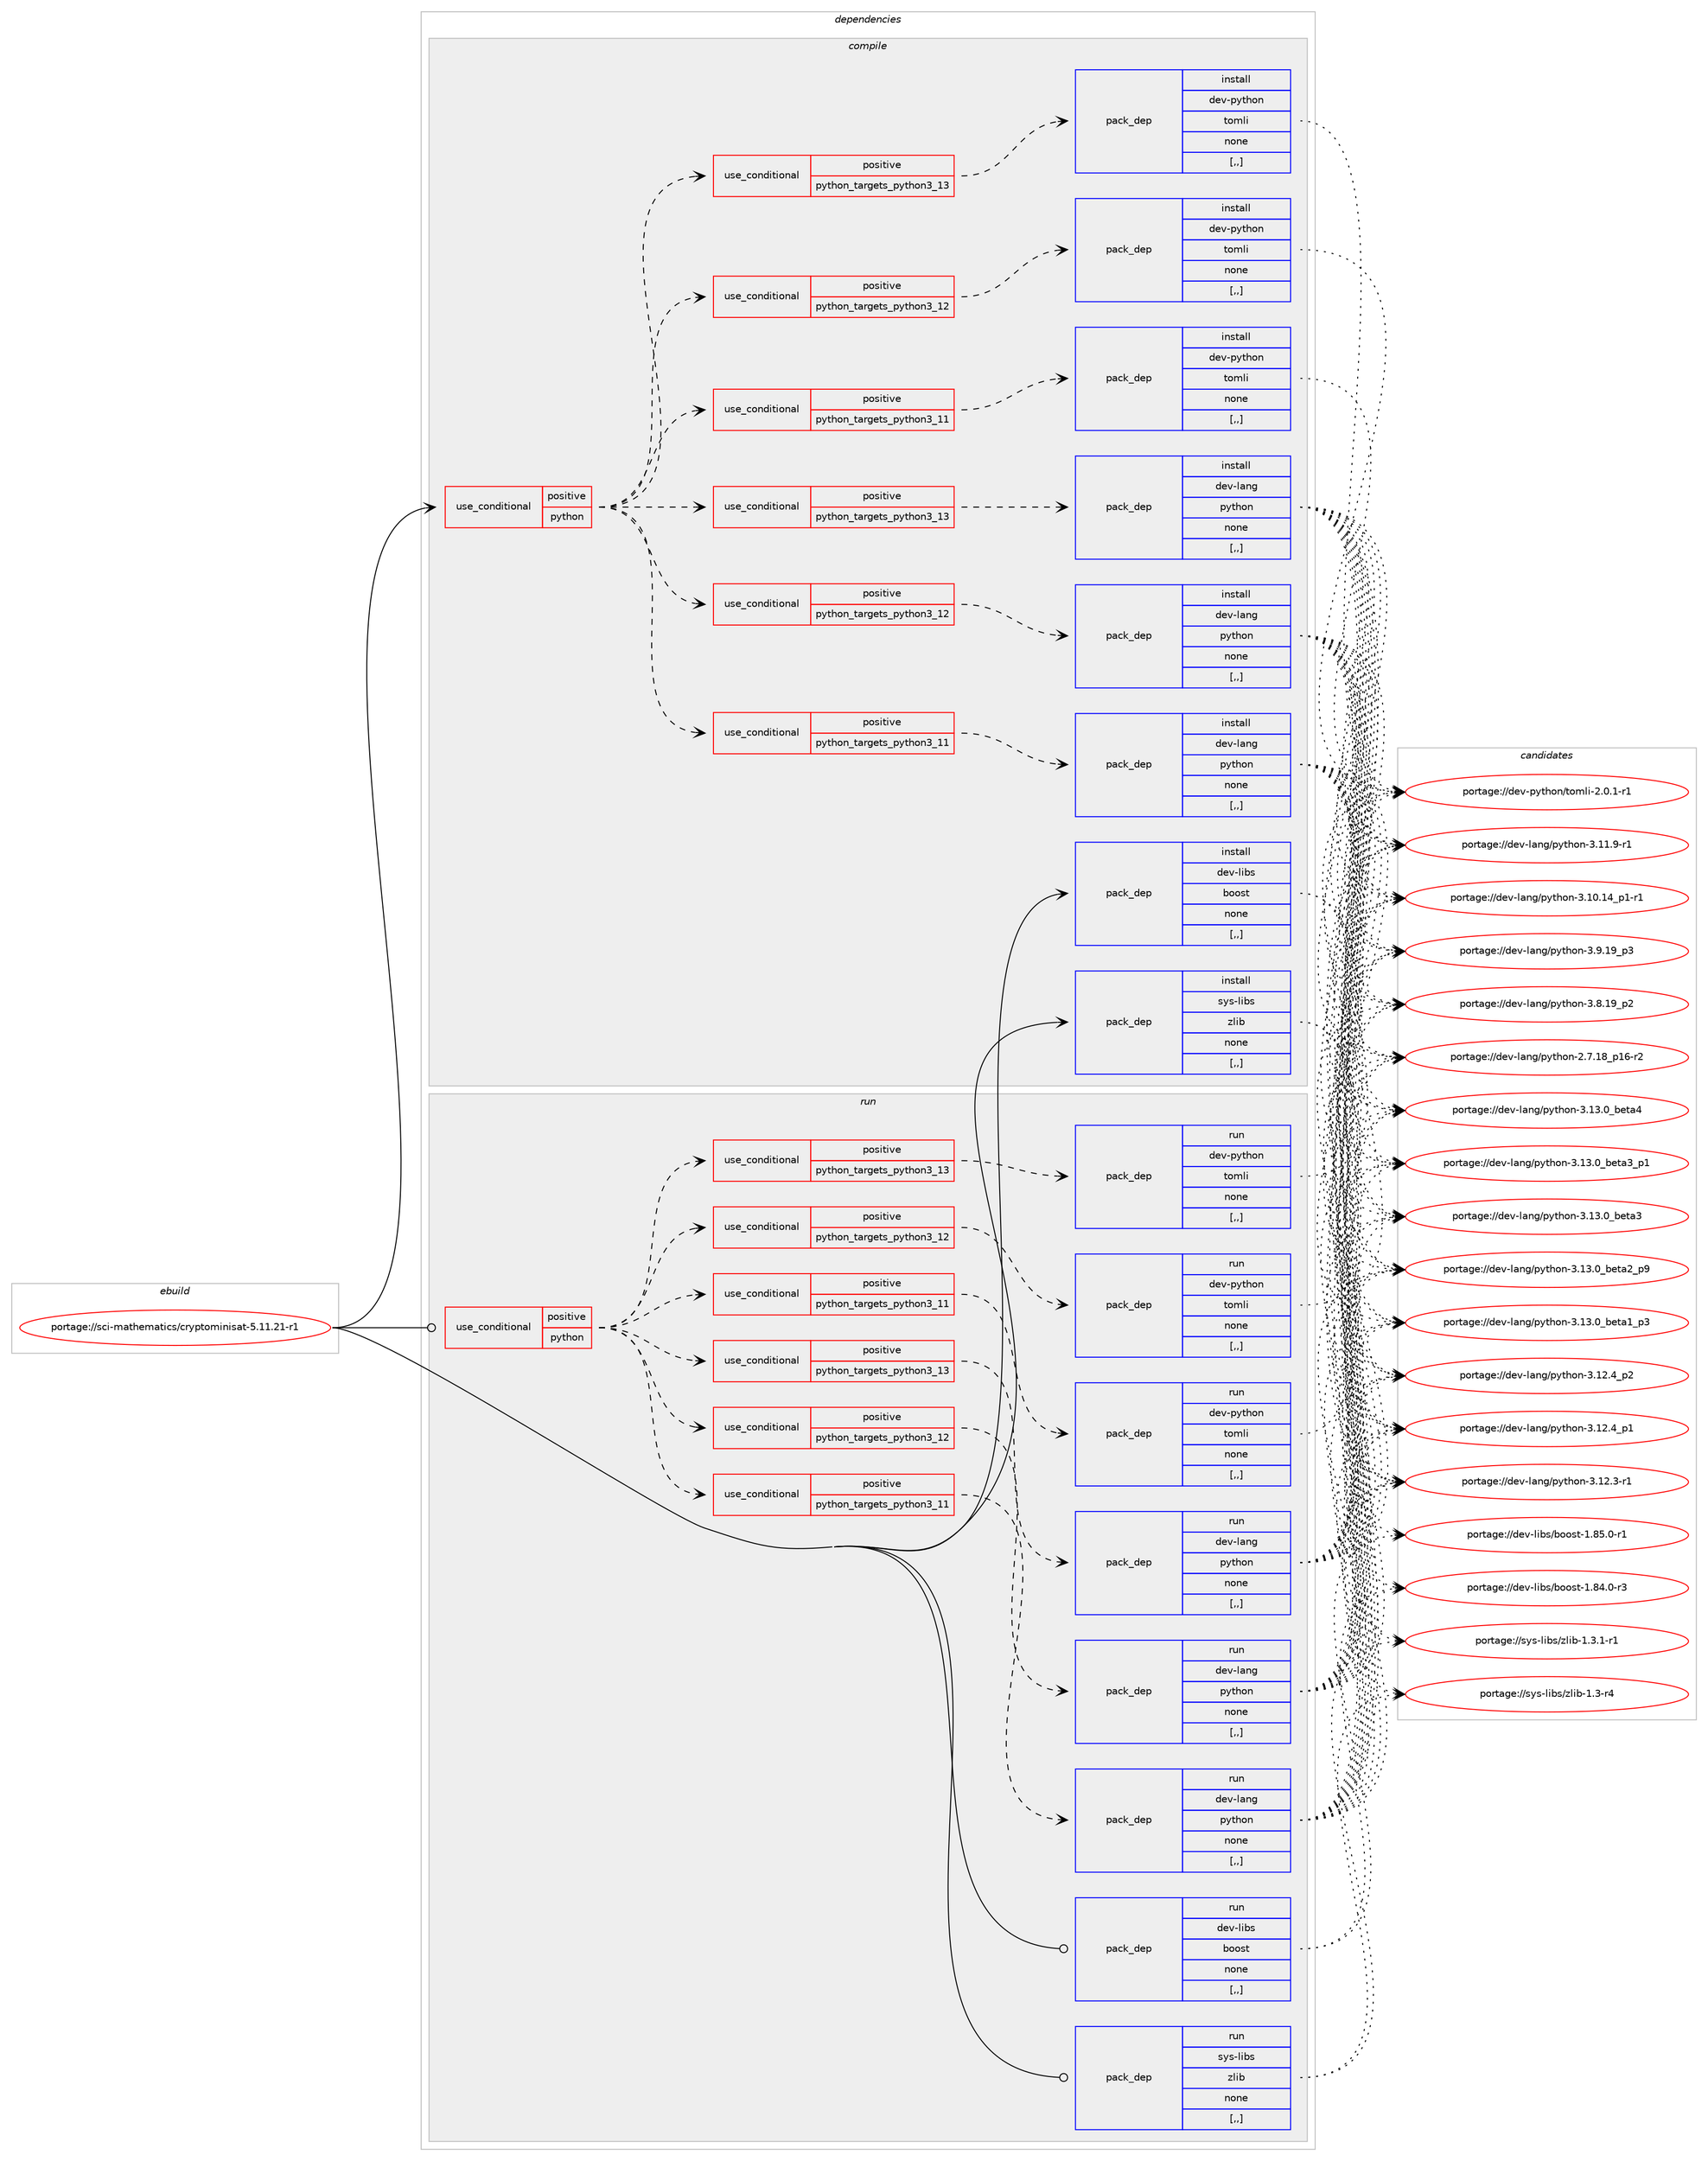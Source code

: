 digraph prolog {

# *************
# Graph options
# *************

newrank=true;
concentrate=true;
compound=true;
graph [rankdir=LR,fontname=Helvetica,fontsize=10,ranksep=1.5];#, ranksep=2.5, nodesep=0.2];
edge  [arrowhead=vee];
node  [fontname=Helvetica,fontsize=10];

# **********
# The ebuild
# **********

subgraph cluster_leftcol {
color=gray;
label=<<i>ebuild</i>>;
id [label="portage://sci-mathematics/cryptominisat-5.11.21-r1", color=red, width=4, href="../sci-mathematics/cryptominisat-5.11.21-r1.svg"];
}

# ****************
# The dependencies
# ****************

subgraph cluster_midcol {
color=gray;
label=<<i>dependencies</i>>;
subgraph cluster_compile {
fillcolor="#eeeeee";
style=filled;
label=<<i>compile</i>>;
subgraph cond108185 {
dependency407958 [label=<<TABLE BORDER="0" CELLBORDER="1" CELLSPACING="0" CELLPADDING="4"><TR><TD ROWSPAN="3" CELLPADDING="10">use_conditional</TD></TR><TR><TD>positive</TD></TR><TR><TD>python</TD></TR></TABLE>>, shape=none, color=red];
subgraph cond108186 {
dependency407959 [label=<<TABLE BORDER="0" CELLBORDER="1" CELLSPACING="0" CELLPADDING="4"><TR><TD ROWSPAN="3" CELLPADDING="10">use_conditional</TD></TR><TR><TD>positive</TD></TR><TR><TD>python_targets_python3_11</TD></TR></TABLE>>, shape=none, color=red];
subgraph pack296900 {
dependency407960 [label=<<TABLE BORDER="0" CELLBORDER="1" CELLSPACING="0" CELLPADDING="4" WIDTH="220"><TR><TD ROWSPAN="6" CELLPADDING="30">pack_dep</TD></TR><TR><TD WIDTH="110">install</TD></TR><TR><TD>dev-lang</TD></TR><TR><TD>python</TD></TR><TR><TD>none</TD></TR><TR><TD>[,,]</TD></TR></TABLE>>, shape=none, color=blue];
}
dependency407959:e -> dependency407960:w [weight=20,style="dashed",arrowhead="vee"];
}
dependency407958:e -> dependency407959:w [weight=20,style="dashed",arrowhead="vee"];
subgraph cond108187 {
dependency407961 [label=<<TABLE BORDER="0" CELLBORDER="1" CELLSPACING="0" CELLPADDING="4"><TR><TD ROWSPAN="3" CELLPADDING="10">use_conditional</TD></TR><TR><TD>positive</TD></TR><TR><TD>python_targets_python3_12</TD></TR></TABLE>>, shape=none, color=red];
subgraph pack296901 {
dependency407962 [label=<<TABLE BORDER="0" CELLBORDER="1" CELLSPACING="0" CELLPADDING="4" WIDTH="220"><TR><TD ROWSPAN="6" CELLPADDING="30">pack_dep</TD></TR><TR><TD WIDTH="110">install</TD></TR><TR><TD>dev-lang</TD></TR><TR><TD>python</TD></TR><TR><TD>none</TD></TR><TR><TD>[,,]</TD></TR></TABLE>>, shape=none, color=blue];
}
dependency407961:e -> dependency407962:w [weight=20,style="dashed",arrowhead="vee"];
}
dependency407958:e -> dependency407961:w [weight=20,style="dashed",arrowhead="vee"];
subgraph cond108188 {
dependency407963 [label=<<TABLE BORDER="0" CELLBORDER="1" CELLSPACING="0" CELLPADDING="4"><TR><TD ROWSPAN="3" CELLPADDING="10">use_conditional</TD></TR><TR><TD>positive</TD></TR><TR><TD>python_targets_python3_13</TD></TR></TABLE>>, shape=none, color=red];
subgraph pack296902 {
dependency407964 [label=<<TABLE BORDER="0" CELLBORDER="1" CELLSPACING="0" CELLPADDING="4" WIDTH="220"><TR><TD ROWSPAN="6" CELLPADDING="30">pack_dep</TD></TR><TR><TD WIDTH="110">install</TD></TR><TR><TD>dev-lang</TD></TR><TR><TD>python</TD></TR><TR><TD>none</TD></TR><TR><TD>[,,]</TD></TR></TABLE>>, shape=none, color=blue];
}
dependency407963:e -> dependency407964:w [weight=20,style="dashed",arrowhead="vee"];
}
dependency407958:e -> dependency407963:w [weight=20,style="dashed",arrowhead="vee"];
subgraph cond108189 {
dependency407965 [label=<<TABLE BORDER="0" CELLBORDER="1" CELLSPACING="0" CELLPADDING="4"><TR><TD ROWSPAN="3" CELLPADDING="10">use_conditional</TD></TR><TR><TD>positive</TD></TR><TR><TD>python_targets_python3_11</TD></TR></TABLE>>, shape=none, color=red];
subgraph pack296903 {
dependency407966 [label=<<TABLE BORDER="0" CELLBORDER="1" CELLSPACING="0" CELLPADDING="4" WIDTH="220"><TR><TD ROWSPAN="6" CELLPADDING="30">pack_dep</TD></TR><TR><TD WIDTH="110">install</TD></TR><TR><TD>dev-python</TD></TR><TR><TD>tomli</TD></TR><TR><TD>none</TD></TR><TR><TD>[,,]</TD></TR></TABLE>>, shape=none, color=blue];
}
dependency407965:e -> dependency407966:w [weight=20,style="dashed",arrowhead="vee"];
}
dependency407958:e -> dependency407965:w [weight=20,style="dashed",arrowhead="vee"];
subgraph cond108190 {
dependency407967 [label=<<TABLE BORDER="0" CELLBORDER="1" CELLSPACING="0" CELLPADDING="4"><TR><TD ROWSPAN="3" CELLPADDING="10">use_conditional</TD></TR><TR><TD>positive</TD></TR><TR><TD>python_targets_python3_12</TD></TR></TABLE>>, shape=none, color=red];
subgraph pack296904 {
dependency407968 [label=<<TABLE BORDER="0" CELLBORDER="1" CELLSPACING="0" CELLPADDING="4" WIDTH="220"><TR><TD ROWSPAN="6" CELLPADDING="30">pack_dep</TD></TR><TR><TD WIDTH="110">install</TD></TR><TR><TD>dev-python</TD></TR><TR><TD>tomli</TD></TR><TR><TD>none</TD></TR><TR><TD>[,,]</TD></TR></TABLE>>, shape=none, color=blue];
}
dependency407967:e -> dependency407968:w [weight=20,style="dashed",arrowhead="vee"];
}
dependency407958:e -> dependency407967:w [weight=20,style="dashed",arrowhead="vee"];
subgraph cond108191 {
dependency407969 [label=<<TABLE BORDER="0" CELLBORDER="1" CELLSPACING="0" CELLPADDING="4"><TR><TD ROWSPAN="3" CELLPADDING="10">use_conditional</TD></TR><TR><TD>positive</TD></TR><TR><TD>python_targets_python3_13</TD></TR></TABLE>>, shape=none, color=red];
subgraph pack296905 {
dependency407970 [label=<<TABLE BORDER="0" CELLBORDER="1" CELLSPACING="0" CELLPADDING="4" WIDTH="220"><TR><TD ROWSPAN="6" CELLPADDING="30">pack_dep</TD></TR><TR><TD WIDTH="110">install</TD></TR><TR><TD>dev-python</TD></TR><TR><TD>tomli</TD></TR><TR><TD>none</TD></TR><TR><TD>[,,]</TD></TR></TABLE>>, shape=none, color=blue];
}
dependency407969:e -> dependency407970:w [weight=20,style="dashed",arrowhead="vee"];
}
dependency407958:e -> dependency407969:w [weight=20,style="dashed",arrowhead="vee"];
}
id:e -> dependency407958:w [weight=20,style="solid",arrowhead="vee"];
subgraph pack296906 {
dependency407971 [label=<<TABLE BORDER="0" CELLBORDER="1" CELLSPACING="0" CELLPADDING="4" WIDTH="220"><TR><TD ROWSPAN="6" CELLPADDING="30">pack_dep</TD></TR><TR><TD WIDTH="110">install</TD></TR><TR><TD>dev-libs</TD></TR><TR><TD>boost</TD></TR><TR><TD>none</TD></TR><TR><TD>[,,]</TD></TR></TABLE>>, shape=none, color=blue];
}
id:e -> dependency407971:w [weight=20,style="solid",arrowhead="vee"];
subgraph pack296907 {
dependency407972 [label=<<TABLE BORDER="0" CELLBORDER="1" CELLSPACING="0" CELLPADDING="4" WIDTH="220"><TR><TD ROWSPAN="6" CELLPADDING="30">pack_dep</TD></TR><TR><TD WIDTH="110">install</TD></TR><TR><TD>sys-libs</TD></TR><TR><TD>zlib</TD></TR><TR><TD>none</TD></TR><TR><TD>[,,]</TD></TR></TABLE>>, shape=none, color=blue];
}
id:e -> dependency407972:w [weight=20,style="solid",arrowhead="vee"];
}
subgraph cluster_compileandrun {
fillcolor="#eeeeee";
style=filled;
label=<<i>compile and run</i>>;
}
subgraph cluster_run {
fillcolor="#eeeeee";
style=filled;
label=<<i>run</i>>;
subgraph cond108192 {
dependency407973 [label=<<TABLE BORDER="0" CELLBORDER="1" CELLSPACING="0" CELLPADDING="4"><TR><TD ROWSPAN="3" CELLPADDING="10">use_conditional</TD></TR><TR><TD>positive</TD></TR><TR><TD>python</TD></TR></TABLE>>, shape=none, color=red];
subgraph cond108193 {
dependency407974 [label=<<TABLE BORDER="0" CELLBORDER="1" CELLSPACING="0" CELLPADDING="4"><TR><TD ROWSPAN="3" CELLPADDING="10">use_conditional</TD></TR><TR><TD>positive</TD></TR><TR><TD>python_targets_python3_11</TD></TR></TABLE>>, shape=none, color=red];
subgraph pack296908 {
dependency407975 [label=<<TABLE BORDER="0" CELLBORDER="1" CELLSPACING="0" CELLPADDING="4" WIDTH="220"><TR><TD ROWSPAN="6" CELLPADDING="30">pack_dep</TD></TR><TR><TD WIDTH="110">run</TD></TR><TR><TD>dev-lang</TD></TR><TR><TD>python</TD></TR><TR><TD>none</TD></TR><TR><TD>[,,]</TD></TR></TABLE>>, shape=none, color=blue];
}
dependency407974:e -> dependency407975:w [weight=20,style="dashed",arrowhead="vee"];
}
dependency407973:e -> dependency407974:w [weight=20,style="dashed",arrowhead="vee"];
subgraph cond108194 {
dependency407976 [label=<<TABLE BORDER="0" CELLBORDER="1" CELLSPACING="0" CELLPADDING="4"><TR><TD ROWSPAN="3" CELLPADDING="10">use_conditional</TD></TR><TR><TD>positive</TD></TR><TR><TD>python_targets_python3_12</TD></TR></TABLE>>, shape=none, color=red];
subgraph pack296909 {
dependency407977 [label=<<TABLE BORDER="0" CELLBORDER="1" CELLSPACING="0" CELLPADDING="4" WIDTH="220"><TR><TD ROWSPAN="6" CELLPADDING="30">pack_dep</TD></TR><TR><TD WIDTH="110">run</TD></TR><TR><TD>dev-lang</TD></TR><TR><TD>python</TD></TR><TR><TD>none</TD></TR><TR><TD>[,,]</TD></TR></TABLE>>, shape=none, color=blue];
}
dependency407976:e -> dependency407977:w [weight=20,style="dashed",arrowhead="vee"];
}
dependency407973:e -> dependency407976:w [weight=20,style="dashed",arrowhead="vee"];
subgraph cond108195 {
dependency407978 [label=<<TABLE BORDER="0" CELLBORDER="1" CELLSPACING="0" CELLPADDING="4"><TR><TD ROWSPAN="3" CELLPADDING="10">use_conditional</TD></TR><TR><TD>positive</TD></TR><TR><TD>python_targets_python3_13</TD></TR></TABLE>>, shape=none, color=red];
subgraph pack296910 {
dependency407979 [label=<<TABLE BORDER="0" CELLBORDER="1" CELLSPACING="0" CELLPADDING="4" WIDTH="220"><TR><TD ROWSPAN="6" CELLPADDING="30">pack_dep</TD></TR><TR><TD WIDTH="110">run</TD></TR><TR><TD>dev-lang</TD></TR><TR><TD>python</TD></TR><TR><TD>none</TD></TR><TR><TD>[,,]</TD></TR></TABLE>>, shape=none, color=blue];
}
dependency407978:e -> dependency407979:w [weight=20,style="dashed",arrowhead="vee"];
}
dependency407973:e -> dependency407978:w [weight=20,style="dashed",arrowhead="vee"];
subgraph cond108196 {
dependency407980 [label=<<TABLE BORDER="0" CELLBORDER="1" CELLSPACING="0" CELLPADDING="4"><TR><TD ROWSPAN="3" CELLPADDING="10">use_conditional</TD></TR><TR><TD>positive</TD></TR><TR><TD>python_targets_python3_11</TD></TR></TABLE>>, shape=none, color=red];
subgraph pack296911 {
dependency407981 [label=<<TABLE BORDER="0" CELLBORDER="1" CELLSPACING="0" CELLPADDING="4" WIDTH="220"><TR><TD ROWSPAN="6" CELLPADDING="30">pack_dep</TD></TR><TR><TD WIDTH="110">run</TD></TR><TR><TD>dev-python</TD></TR><TR><TD>tomli</TD></TR><TR><TD>none</TD></TR><TR><TD>[,,]</TD></TR></TABLE>>, shape=none, color=blue];
}
dependency407980:e -> dependency407981:w [weight=20,style="dashed",arrowhead="vee"];
}
dependency407973:e -> dependency407980:w [weight=20,style="dashed",arrowhead="vee"];
subgraph cond108197 {
dependency407982 [label=<<TABLE BORDER="0" CELLBORDER="1" CELLSPACING="0" CELLPADDING="4"><TR><TD ROWSPAN="3" CELLPADDING="10">use_conditional</TD></TR><TR><TD>positive</TD></TR><TR><TD>python_targets_python3_12</TD></TR></TABLE>>, shape=none, color=red];
subgraph pack296912 {
dependency407983 [label=<<TABLE BORDER="0" CELLBORDER="1" CELLSPACING="0" CELLPADDING="4" WIDTH="220"><TR><TD ROWSPAN="6" CELLPADDING="30">pack_dep</TD></TR><TR><TD WIDTH="110">run</TD></TR><TR><TD>dev-python</TD></TR><TR><TD>tomli</TD></TR><TR><TD>none</TD></TR><TR><TD>[,,]</TD></TR></TABLE>>, shape=none, color=blue];
}
dependency407982:e -> dependency407983:w [weight=20,style="dashed",arrowhead="vee"];
}
dependency407973:e -> dependency407982:w [weight=20,style="dashed",arrowhead="vee"];
subgraph cond108198 {
dependency407984 [label=<<TABLE BORDER="0" CELLBORDER="1" CELLSPACING="0" CELLPADDING="4"><TR><TD ROWSPAN="3" CELLPADDING="10">use_conditional</TD></TR><TR><TD>positive</TD></TR><TR><TD>python_targets_python3_13</TD></TR></TABLE>>, shape=none, color=red];
subgraph pack296913 {
dependency407985 [label=<<TABLE BORDER="0" CELLBORDER="1" CELLSPACING="0" CELLPADDING="4" WIDTH="220"><TR><TD ROWSPAN="6" CELLPADDING="30">pack_dep</TD></TR><TR><TD WIDTH="110">run</TD></TR><TR><TD>dev-python</TD></TR><TR><TD>tomli</TD></TR><TR><TD>none</TD></TR><TR><TD>[,,]</TD></TR></TABLE>>, shape=none, color=blue];
}
dependency407984:e -> dependency407985:w [weight=20,style="dashed",arrowhead="vee"];
}
dependency407973:e -> dependency407984:w [weight=20,style="dashed",arrowhead="vee"];
}
id:e -> dependency407973:w [weight=20,style="solid",arrowhead="odot"];
subgraph pack296914 {
dependency407986 [label=<<TABLE BORDER="0" CELLBORDER="1" CELLSPACING="0" CELLPADDING="4" WIDTH="220"><TR><TD ROWSPAN="6" CELLPADDING="30">pack_dep</TD></TR><TR><TD WIDTH="110">run</TD></TR><TR><TD>dev-libs</TD></TR><TR><TD>boost</TD></TR><TR><TD>none</TD></TR><TR><TD>[,,]</TD></TR></TABLE>>, shape=none, color=blue];
}
id:e -> dependency407986:w [weight=20,style="solid",arrowhead="odot"];
subgraph pack296915 {
dependency407987 [label=<<TABLE BORDER="0" CELLBORDER="1" CELLSPACING="0" CELLPADDING="4" WIDTH="220"><TR><TD ROWSPAN="6" CELLPADDING="30">pack_dep</TD></TR><TR><TD WIDTH="110">run</TD></TR><TR><TD>sys-libs</TD></TR><TR><TD>zlib</TD></TR><TR><TD>none</TD></TR><TR><TD>[,,]</TD></TR></TABLE>>, shape=none, color=blue];
}
id:e -> dependency407987:w [weight=20,style="solid",arrowhead="odot"];
}
}

# **************
# The candidates
# **************

subgraph cluster_choices {
rank=same;
color=gray;
label=<<i>candidates</i>>;

subgraph choice296900 {
color=black;
nodesep=1;
choice1001011184510897110103471121211161041111104551464951464895981011169752 [label="portage://dev-lang/python-3.13.0_beta4", color=red, width=4,href="../dev-lang/python-3.13.0_beta4.svg"];
choice10010111845108971101034711212111610411111045514649514648959810111697519511249 [label="portage://dev-lang/python-3.13.0_beta3_p1", color=red, width=4,href="../dev-lang/python-3.13.0_beta3_p1.svg"];
choice1001011184510897110103471121211161041111104551464951464895981011169751 [label="portage://dev-lang/python-3.13.0_beta3", color=red, width=4,href="../dev-lang/python-3.13.0_beta3.svg"];
choice10010111845108971101034711212111610411111045514649514648959810111697509511257 [label="portage://dev-lang/python-3.13.0_beta2_p9", color=red, width=4,href="../dev-lang/python-3.13.0_beta2_p9.svg"];
choice10010111845108971101034711212111610411111045514649514648959810111697499511251 [label="portage://dev-lang/python-3.13.0_beta1_p3", color=red, width=4,href="../dev-lang/python-3.13.0_beta1_p3.svg"];
choice100101118451089711010347112121116104111110455146495046529511250 [label="portage://dev-lang/python-3.12.4_p2", color=red, width=4,href="../dev-lang/python-3.12.4_p2.svg"];
choice100101118451089711010347112121116104111110455146495046529511249 [label="portage://dev-lang/python-3.12.4_p1", color=red, width=4,href="../dev-lang/python-3.12.4_p1.svg"];
choice100101118451089711010347112121116104111110455146495046514511449 [label="portage://dev-lang/python-3.12.3-r1", color=red, width=4,href="../dev-lang/python-3.12.3-r1.svg"];
choice100101118451089711010347112121116104111110455146494946574511449 [label="portage://dev-lang/python-3.11.9-r1", color=red, width=4,href="../dev-lang/python-3.11.9-r1.svg"];
choice100101118451089711010347112121116104111110455146494846495295112494511449 [label="portage://dev-lang/python-3.10.14_p1-r1", color=red, width=4,href="../dev-lang/python-3.10.14_p1-r1.svg"];
choice100101118451089711010347112121116104111110455146574649579511251 [label="portage://dev-lang/python-3.9.19_p3", color=red, width=4,href="../dev-lang/python-3.9.19_p3.svg"];
choice100101118451089711010347112121116104111110455146564649579511250 [label="portage://dev-lang/python-3.8.19_p2", color=red, width=4,href="../dev-lang/python-3.8.19_p2.svg"];
choice100101118451089711010347112121116104111110455046554649569511249544511450 [label="portage://dev-lang/python-2.7.18_p16-r2", color=red, width=4,href="../dev-lang/python-2.7.18_p16-r2.svg"];
dependency407960:e -> choice1001011184510897110103471121211161041111104551464951464895981011169752:w [style=dotted,weight="100"];
dependency407960:e -> choice10010111845108971101034711212111610411111045514649514648959810111697519511249:w [style=dotted,weight="100"];
dependency407960:e -> choice1001011184510897110103471121211161041111104551464951464895981011169751:w [style=dotted,weight="100"];
dependency407960:e -> choice10010111845108971101034711212111610411111045514649514648959810111697509511257:w [style=dotted,weight="100"];
dependency407960:e -> choice10010111845108971101034711212111610411111045514649514648959810111697499511251:w [style=dotted,weight="100"];
dependency407960:e -> choice100101118451089711010347112121116104111110455146495046529511250:w [style=dotted,weight="100"];
dependency407960:e -> choice100101118451089711010347112121116104111110455146495046529511249:w [style=dotted,weight="100"];
dependency407960:e -> choice100101118451089711010347112121116104111110455146495046514511449:w [style=dotted,weight="100"];
dependency407960:e -> choice100101118451089711010347112121116104111110455146494946574511449:w [style=dotted,weight="100"];
dependency407960:e -> choice100101118451089711010347112121116104111110455146494846495295112494511449:w [style=dotted,weight="100"];
dependency407960:e -> choice100101118451089711010347112121116104111110455146574649579511251:w [style=dotted,weight="100"];
dependency407960:e -> choice100101118451089711010347112121116104111110455146564649579511250:w [style=dotted,weight="100"];
dependency407960:e -> choice100101118451089711010347112121116104111110455046554649569511249544511450:w [style=dotted,weight="100"];
}
subgraph choice296901 {
color=black;
nodesep=1;
choice1001011184510897110103471121211161041111104551464951464895981011169752 [label="portage://dev-lang/python-3.13.0_beta4", color=red, width=4,href="../dev-lang/python-3.13.0_beta4.svg"];
choice10010111845108971101034711212111610411111045514649514648959810111697519511249 [label="portage://dev-lang/python-3.13.0_beta3_p1", color=red, width=4,href="../dev-lang/python-3.13.0_beta3_p1.svg"];
choice1001011184510897110103471121211161041111104551464951464895981011169751 [label="portage://dev-lang/python-3.13.0_beta3", color=red, width=4,href="../dev-lang/python-3.13.0_beta3.svg"];
choice10010111845108971101034711212111610411111045514649514648959810111697509511257 [label="portage://dev-lang/python-3.13.0_beta2_p9", color=red, width=4,href="../dev-lang/python-3.13.0_beta2_p9.svg"];
choice10010111845108971101034711212111610411111045514649514648959810111697499511251 [label="portage://dev-lang/python-3.13.0_beta1_p3", color=red, width=4,href="../dev-lang/python-3.13.0_beta1_p3.svg"];
choice100101118451089711010347112121116104111110455146495046529511250 [label="portage://dev-lang/python-3.12.4_p2", color=red, width=4,href="../dev-lang/python-3.12.4_p2.svg"];
choice100101118451089711010347112121116104111110455146495046529511249 [label="portage://dev-lang/python-3.12.4_p1", color=red, width=4,href="../dev-lang/python-3.12.4_p1.svg"];
choice100101118451089711010347112121116104111110455146495046514511449 [label="portage://dev-lang/python-3.12.3-r1", color=red, width=4,href="../dev-lang/python-3.12.3-r1.svg"];
choice100101118451089711010347112121116104111110455146494946574511449 [label="portage://dev-lang/python-3.11.9-r1", color=red, width=4,href="../dev-lang/python-3.11.9-r1.svg"];
choice100101118451089711010347112121116104111110455146494846495295112494511449 [label="portage://dev-lang/python-3.10.14_p1-r1", color=red, width=4,href="../dev-lang/python-3.10.14_p1-r1.svg"];
choice100101118451089711010347112121116104111110455146574649579511251 [label="portage://dev-lang/python-3.9.19_p3", color=red, width=4,href="../dev-lang/python-3.9.19_p3.svg"];
choice100101118451089711010347112121116104111110455146564649579511250 [label="portage://dev-lang/python-3.8.19_p2", color=red, width=4,href="../dev-lang/python-3.8.19_p2.svg"];
choice100101118451089711010347112121116104111110455046554649569511249544511450 [label="portage://dev-lang/python-2.7.18_p16-r2", color=red, width=4,href="../dev-lang/python-2.7.18_p16-r2.svg"];
dependency407962:e -> choice1001011184510897110103471121211161041111104551464951464895981011169752:w [style=dotted,weight="100"];
dependency407962:e -> choice10010111845108971101034711212111610411111045514649514648959810111697519511249:w [style=dotted,weight="100"];
dependency407962:e -> choice1001011184510897110103471121211161041111104551464951464895981011169751:w [style=dotted,weight="100"];
dependency407962:e -> choice10010111845108971101034711212111610411111045514649514648959810111697509511257:w [style=dotted,weight="100"];
dependency407962:e -> choice10010111845108971101034711212111610411111045514649514648959810111697499511251:w [style=dotted,weight="100"];
dependency407962:e -> choice100101118451089711010347112121116104111110455146495046529511250:w [style=dotted,weight="100"];
dependency407962:e -> choice100101118451089711010347112121116104111110455146495046529511249:w [style=dotted,weight="100"];
dependency407962:e -> choice100101118451089711010347112121116104111110455146495046514511449:w [style=dotted,weight="100"];
dependency407962:e -> choice100101118451089711010347112121116104111110455146494946574511449:w [style=dotted,weight="100"];
dependency407962:e -> choice100101118451089711010347112121116104111110455146494846495295112494511449:w [style=dotted,weight="100"];
dependency407962:e -> choice100101118451089711010347112121116104111110455146574649579511251:w [style=dotted,weight="100"];
dependency407962:e -> choice100101118451089711010347112121116104111110455146564649579511250:w [style=dotted,weight="100"];
dependency407962:e -> choice100101118451089711010347112121116104111110455046554649569511249544511450:w [style=dotted,weight="100"];
}
subgraph choice296902 {
color=black;
nodesep=1;
choice1001011184510897110103471121211161041111104551464951464895981011169752 [label="portage://dev-lang/python-3.13.0_beta4", color=red, width=4,href="../dev-lang/python-3.13.0_beta4.svg"];
choice10010111845108971101034711212111610411111045514649514648959810111697519511249 [label="portage://dev-lang/python-3.13.0_beta3_p1", color=red, width=4,href="../dev-lang/python-3.13.0_beta3_p1.svg"];
choice1001011184510897110103471121211161041111104551464951464895981011169751 [label="portage://dev-lang/python-3.13.0_beta3", color=red, width=4,href="../dev-lang/python-3.13.0_beta3.svg"];
choice10010111845108971101034711212111610411111045514649514648959810111697509511257 [label="portage://dev-lang/python-3.13.0_beta2_p9", color=red, width=4,href="../dev-lang/python-3.13.0_beta2_p9.svg"];
choice10010111845108971101034711212111610411111045514649514648959810111697499511251 [label="portage://dev-lang/python-3.13.0_beta1_p3", color=red, width=4,href="../dev-lang/python-3.13.0_beta1_p3.svg"];
choice100101118451089711010347112121116104111110455146495046529511250 [label="portage://dev-lang/python-3.12.4_p2", color=red, width=4,href="../dev-lang/python-3.12.4_p2.svg"];
choice100101118451089711010347112121116104111110455146495046529511249 [label="portage://dev-lang/python-3.12.4_p1", color=red, width=4,href="../dev-lang/python-3.12.4_p1.svg"];
choice100101118451089711010347112121116104111110455146495046514511449 [label="portage://dev-lang/python-3.12.3-r1", color=red, width=4,href="../dev-lang/python-3.12.3-r1.svg"];
choice100101118451089711010347112121116104111110455146494946574511449 [label="portage://dev-lang/python-3.11.9-r1", color=red, width=4,href="../dev-lang/python-3.11.9-r1.svg"];
choice100101118451089711010347112121116104111110455146494846495295112494511449 [label="portage://dev-lang/python-3.10.14_p1-r1", color=red, width=4,href="../dev-lang/python-3.10.14_p1-r1.svg"];
choice100101118451089711010347112121116104111110455146574649579511251 [label="portage://dev-lang/python-3.9.19_p3", color=red, width=4,href="../dev-lang/python-3.9.19_p3.svg"];
choice100101118451089711010347112121116104111110455146564649579511250 [label="portage://dev-lang/python-3.8.19_p2", color=red, width=4,href="../dev-lang/python-3.8.19_p2.svg"];
choice100101118451089711010347112121116104111110455046554649569511249544511450 [label="portage://dev-lang/python-2.7.18_p16-r2", color=red, width=4,href="../dev-lang/python-2.7.18_p16-r2.svg"];
dependency407964:e -> choice1001011184510897110103471121211161041111104551464951464895981011169752:w [style=dotted,weight="100"];
dependency407964:e -> choice10010111845108971101034711212111610411111045514649514648959810111697519511249:w [style=dotted,weight="100"];
dependency407964:e -> choice1001011184510897110103471121211161041111104551464951464895981011169751:w [style=dotted,weight="100"];
dependency407964:e -> choice10010111845108971101034711212111610411111045514649514648959810111697509511257:w [style=dotted,weight="100"];
dependency407964:e -> choice10010111845108971101034711212111610411111045514649514648959810111697499511251:w [style=dotted,weight="100"];
dependency407964:e -> choice100101118451089711010347112121116104111110455146495046529511250:w [style=dotted,weight="100"];
dependency407964:e -> choice100101118451089711010347112121116104111110455146495046529511249:w [style=dotted,weight="100"];
dependency407964:e -> choice100101118451089711010347112121116104111110455146495046514511449:w [style=dotted,weight="100"];
dependency407964:e -> choice100101118451089711010347112121116104111110455146494946574511449:w [style=dotted,weight="100"];
dependency407964:e -> choice100101118451089711010347112121116104111110455146494846495295112494511449:w [style=dotted,weight="100"];
dependency407964:e -> choice100101118451089711010347112121116104111110455146574649579511251:w [style=dotted,weight="100"];
dependency407964:e -> choice100101118451089711010347112121116104111110455146564649579511250:w [style=dotted,weight="100"];
dependency407964:e -> choice100101118451089711010347112121116104111110455046554649569511249544511450:w [style=dotted,weight="100"];
}
subgraph choice296903 {
color=black;
nodesep=1;
choice10010111845112121116104111110471161111091081054550464846494511449 [label="portage://dev-python/tomli-2.0.1-r1", color=red, width=4,href="../dev-python/tomli-2.0.1-r1.svg"];
dependency407966:e -> choice10010111845112121116104111110471161111091081054550464846494511449:w [style=dotted,weight="100"];
}
subgraph choice296904 {
color=black;
nodesep=1;
choice10010111845112121116104111110471161111091081054550464846494511449 [label="portage://dev-python/tomli-2.0.1-r1", color=red, width=4,href="../dev-python/tomli-2.0.1-r1.svg"];
dependency407968:e -> choice10010111845112121116104111110471161111091081054550464846494511449:w [style=dotted,weight="100"];
}
subgraph choice296905 {
color=black;
nodesep=1;
choice10010111845112121116104111110471161111091081054550464846494511449 [label="portage://dev-python/tomli-2.0.1-r1", color=red, width=4,href="../dev-python/tomli-2.0.1-r1.svg"];
dependency407970:e -> choice10010111845112121116104111110471161111091081054550464846494511449:w [style=dotted,weight="100"];
}
subgraph choice296906 {
color=black;
nodesep=1;
choice10010111845108105981154798111111115116454946565346484511449 [label="portage://dev-libs/boost-1.85.0-r1", color=red, width=4,href="../dev-libs/boost-1.85.0-r1.svg"];
choice10010111845108105981154798111111115116454946565246484511451 [label="portage://dev-libs/boost-1.84.0-r3", color=red, width=4,href="../dev-libs/boost-1.84.0-r3.svg"];
dependency407971:e -> choice10010111845108105981154798111111115116454946565346484511449:w [style=dotted,weight="100"];
dependency407971:e -> choice10010111845108105981154798111111115116454946565246484511451:w [style=dotted,weight="100"];
}
subgraph choice296907 {
color=black;
nodesep=1;
choice115121115451081059811547122108105984549465146494511449 [label="portage://sys-libs/zlib-1.3.1-r1", color=red, width=4,href="../sys-libs/zlib-1.3.1-r1.svg"];
choice11512111545108105981154712210810598454946514511452 [label="portage://sys-libs/zlib-1.3-r4", color=red, width=4,href="../sys-libs/zlib-1.3-r4.svg"];
dependency407972:e -> choice115121115451081059811547122108105984549465146494511449:w [style=dotted,weight="100"];
dependency407972:e -> choice11512111545108105981154712210810598454946514511452:w [style=dotted,weight="100"];
}
subgraph choice296908 {
color=black;
nodesep=1;
choice1001011184510897110103471121211161041111104551464951464895981011169752 [label="portage://dev-lang/python-3.13.0_beta4", color=red, width=4,href="../dev-lang/python-3.13.0_beta4.svg"];
choice10010111845108971101034711212111610411111045514649514648959810111697519511249 [label="portage://dev-lang/python-3.13.0_beta3_p1", color=red, width=4,href="../dev-lang/python-3.13.0_beta3_p1.svg"];
choice1001011184510897110103471121211161041111104551464951464895981011169751 [label="portage://dev-lang/python-3.13.0_beta3", color=red, width=4,href="../dev-lang/python-3.13.0_beta3.svg"];
choice10010111845108971101034711212111610411111045514649514648959810111697509511257 [label="portage://dev-lang/python-3.13.0_beta2_p9", color=red, width=4,href="../dev-lang/python-3.13.0_beta2_p9.svg"];
choice10010111845108971101034711212111610411111045514649514648959810111697499511251 [label="portage://dev-lang/python-3.13.0_beta1_p3", color=red, width=4,href="../dev-lang/python-3.13.0_beta1_p3.svg"];
choice100101118451089711010347112121116104111110455146495046529511250 [label="portage://dev-lang/python-3.12.4_p2", color=red, width=4,href="../dev-lang/python-3.12.4_p2.svg"];
choice100101118451089711010347112121116104111110455146495046529511249 [label="portage://dev-lang/python-3.12.4_p1", color=red, width=4,href="../dev-lang/python-3.12.4_p1.svg"];
choice100101118451089711010347112121116104111110455146495046514511449 [label="portage://dev-lang/python-3.12.3-r1", color=red, width=4,href="../dev-lang/python-3.12.3-r1.svg"];
choice100101118451089711010347112121116104111110455146494946574511449 [label="portage://dev-lang/python-3.11.9-r1", color=red, width=4,href="../dev-lang/python-3.11.9-r1.svg"];
choice100101118451089711010347112121116104111110455146494846495295112494511449 [label="portage://dev-lang/python-3.10.14_p1-r1", color=red, width=4,href="../dev-lang/python-3.10.14_p1-r1.svg"];
choice100101118451089711010347112121116104111110455146574649579511251 [label="portage://dev-lang/python-3.9.19_p3", color=red, width=4,href="../dev-lang/python-3.9.19_p3.svg"];
choice100101118451089711010347112121116104111110455146564649579511250 [label="portage://dev-lang/python-3.8.19_p2", color=red, width=4,href="../dev-lang/python-3.8.19_p2.svg"];
choice100101118451089711010347112121116104111110455046554649569511249544511450 [label="portage://dev-lang/python-2.7.18_p16-r2", color=red, width=4,href="../dev-lang/python-2.7.18_p16-r2.svg"];
dependency407975:e -> choice1001011184510897110103471121211161041111104551464951464895981011169752:w [style=dotted,weight="100"];
dependency407975:e -> choice10010111845108971101034711212111610411111045514649514648959810111697519511249:w [style=dotted,weight="100"];
dependency407975:e -> choice1001011184510897110103471121211161041111104551464951464895981011169751:w [style=dotted,weight="100"];
dependency407975:e -> choice10010111845108971101034711212111610411111045514649514648959810111697509511257:w [style=dotted,weight="100"];
dependency407975:e -> choice10010111845108971101034711212111610411111045514649514648959810111697499511251:w [style=dotted,weight="100"];
dependency407975:e -> choice100101118451089711010347112121116104111110455146495046529511250:w [style=dotted,weight="100"];
dependency407975:e -> choice100101118451089711010347112121116104111110455146495046529511249:w [style=dotted,weight="100"];
dependency407975:e -> choice100101118451089711010347112121116104111110455146495046514511449:w [style=dotted,weight="100"];
dependency407975:e -> choice100101118451089711010347112121116104111110455146494946574511449:w [style=dotted,weight="100"];
dependency407975:e -> choice100101118451089711010347112121116104111110455146494846495295112494511449:w [style=dotted,weight="100"];
dependency407975:e -> choice100101118451089711010347112121116104111110455146574649579511251:w [style=dotted,weight="100"];
dependency407975:e -> choice100101118451089711010347112121116104111110455146564649579511250:w [style=dotted,weight="100"];
dependency407975:e -> choice100101118451089711010347112121116104111110455046554649569511249544511450:w [style=dotted,weight="100"];
}
subgraph choice296909 {
color=black;
nodesep=1;
choice1001011184510897110103471121211161041111104551464951464895981011169752 [label="portage://dev-lang/python-3.13.0_beta4", color=red, width=4,href="../dev-lang/python-3.13.0_beta4.svg"];
choice10010111845108971101034711212111610411111045514649514648959810111697519511249 [label="portage://dev-lang/python-3.13.0_beta3_p1", color=red, width=4,href="../dev-lang/python-3.13.0_beta3_p1.svg"];
choice1001011184510897110103471121211161041111104551464951464895981011169751 [label="portage://dev-lang/python-3.13.0_beta3", color=red, width=4,href="../dev-lang/python-3.13.0_beta3.svg"];
choice10010111845108971101034711212111610411111045514649514648959810111697509511257 [label="portage://dev-lang/python-3.13.0_beta2_p9", color=red, width=4,href="../dev-lang/python-3.13.0_beta2_p9.svg"];
choice10010111845108971101034711212111610411111045514649514648959810111697499511251 [label="portage://dev-lang/python-3.13.0_beta1_p3", color=red, width=4,href="../dev-lang/python-3.13.0_beta1_p3.svg"];
choice100101118451089711010347112121116104111110455146495046529511250 [label="portage://dev-lang/python-3.12.4_p2", color=red, width=4,href="../dev-lang/python-3.12.4_p2.svg"];
choice100101118451089711010347112121116104111110455146495046529511249 [label="portage://dev-lang/python-3.12.4_p1", color=red, width=4,href="../dev-lang/python-3.12.4_p1.svg"];
choice100101118451089711010347112121116104111110455146495046514511449 [label="portage://dev-lang/python-3.12.3-r1", color=red, width=4,href="../dev-lang/python-3.12.3-r1.svg"];
choice100101118451089711010347112121116104111110455146494946574511449 [label="portage://dev-lang/python-3.11.9-r1", color=red, width=4,href="../dev-lang/python-3.11.9-r1.svg"];
choice100101118451089711010347112121116104111110455146494846495295112494511449 [label="portage://dev-lang/python-3.10.14_p1-r1", color=red, width=4,href="../dev-lang/python-3.10.14_p1-r1.svg"];
choice100101118451089711010347112121116104111110455146574649579511251 [label="portage://dev-lang/python-3.9.19_p3", color=red, width=4,href="../dev-lang/python-3.9.19_p3.svg"];
choice100101118451089711010347112121116104111110455146564649579511250 [label="portage://dev-lang/python-3.8.19_p2", color=red, width=4,href="../dev-lang/python-3.8.19_p2.svg"];
choice100101118451089711010347112121116104111110455046554649569511249544511450 [label="portage://dev-lang/python-2.7.18_p16-r2", color=red, width=4,href="../dev-lang/python-2.7.18_p16-r2.svg"];
dependency407977:e -> choice1001011184510897110103471121211161041111104551464951464895981011169752:w [style=dotted,weight="100"];
dependency407977:e -> choice10010111845108971101034711212111610411111045514649514648959810111697519511249:w [style=dotted,weight="100"];
dependency407977:e -> choice1001011184510897110103471121211161041111104551464951464895981011169751:w [style=dotted,weight="100"];
dependency407977:e -> choice10010111845108971101034711212111610411111045514649514648959810111697509511257:w [style=dotted,weight="100"];
dependency407977:e -> choice10010111845108971101034711212111610411111045514649514648959810111697499511251:w [style=dotted,weight="100"];
dependency407977:e -> choice100101118451089711010347112121116104111110455146495046529511250:w [style=dotted,weight="100"];
dependency407977:e -> choice100101118451089711010347112121116104111110455146495046529511249:w [style=dotted,weight="100"];
dependency407977:e -> choice100101118451089711010347112121116104111110455146495046514511449:w [style=dotted,weight="100"];
dependency407977:e -> choice100101118451089711010347112121116104111110455146494946574511449:w [style=dotted,weight="100"];
dependency407977:e -> choice100101118451089711010347112121116104111110455146494846495295112494511449:w [style=dotted,weight="100"];
dependency407977:e -> choice100101118451089711010347112121116104111110455146574649579511251:w [style=dotted,weight="100"];
dependency407977:e -> choice100101118451089711010347112121116104111110455146564649579511250:w [style=dotted,weight="100"];
dependency407977:e -> choice100101118451089711010347112121116104111110455046554649569511249544511450:w [style=dotted,weight="100"];
}
subgraph choice296910 {
color=black;
nodesep=1;
choice1001011184510897110103471121211161041111104551464951464895981011169752 [label="portage://dev-lang/python-3.13.0_beta4", color=red, width=4,href="../dev-lang/python-3.13.0_beta4.svg"];
choice10010111845108971101034711212111610411111045514649514648959810111697519511249 [label="portage://dev-lang/python-3.13.0_beta3_p1", color=red, width=4,href="../dev-lang/python-3.13.0_beta3_p1.svg"];
choice1001011184510897110103471121211161041111104551464951464895981011169751 [label="portage://dev-lang/python-3.13.0_beta3", color=red, width=4,href="../dev-lang/python-3.13.0_beta3.svg"];
choice10010111845108971101034711212111610411111045514649514648959810111697509511257 [label="portage://dev-lang/python-3.13.0_beta2_p9", color=red, width=4,href="../dev-lang/python-3.13.0_beta2_p9.svg"];
choice10010111845108971101034711212111610411111045514649514648959810111697499511251 [label="portage://dev-lang/python-3.13.0_beta1_p3", color=red, width=4,href="../dev-lang/python-3.13.0_beta1_p3.svg"];
choice100101118451089711010347112121116104111110455146495046529511250 [label="portage://dev-lang/python-3.12.4_p2", color=red, width=4,href="../dev-lang/python-3.12.4_p2.svg"];
choice100101118451089711010347112121116104111110455146495046529511249 [label="portage://dev-lang/python-3.12.4_p1", color=red, width=4,href="../dev-lang/python-3.12.4_p1.svg"];
choice100101118451089711010347112121116104111110455146495046514511449 [label="portage://dev-lang/python-3.12.3-r1", color=red, width=4,href="../dev-lang/python-3.12.3-r1.svg"];
choice100101118451089711010347112121116104111110455146494946574511449 [label="portage://dev-lang/python-3.11.9-r1", color=red, width=4,href="../dev-lang/python-3.11.9-r1.svg"];
choice100101118451089711010347112121116104111110455146494846495295112494511449 [label="portage://dev-lang/python-3.10.14_p1-r1", color=red, width=4,href="../dev-lang/python-3.10.14_p1-r1.svg"];
choice100101118451089711010347112121116104111110455146574649579511251 [label="portage://dev-lang/python-3.9.19_p3", color=red, width=4,href="../dev-lang/python-3.9.19_p3.svg"];
choice100101118451089711010347112121116104111110455146564649579511250 [label="portage://dev-lang/python-3.8.19_p2", color=red, width=4,href="../dev-lang/python-3.8.19_p2.svg"];
choice100101118451089711010347112121116104111110455046554649569511249544511450 [label="portage://dev-lang/python-2.7.18_p16-r2", color=red, width=4,href="../dev-lang/python-2.7.18_p16-r2.svg"];
dependency407979:e -> choice1001011184510897110103471121211161041111104551464951464895981011169752:w [style=dotted,weight="100"];
dependency407979:e -> choice10010111845108971101034711212111610411111045514649514648959810111697519511249:w [style=dotted,weight="100"];
dependency407979:e -> choice1001011184510897110103471121211161041111104551464951464895981011169751:w [style=dotted,weight="100"];
dependency407979:e -> choice10010111845108971101034711212111610411111045514649514648959810111697509511257:w [style=dotted,weight="100"];
dependency407979:e -> choice10010111845108971101034711212111610411111045514649514648959810111697499511251:w [style=dotted,weight="100"];
dependency407979:e -> choice100101118451089711010347112121116104111110455146495046529511250:w [style=dotted,weight="100"];
dependency407979:e -> choice100101118451089711010347112121116104111110455146495046529511249:w [style=dotted,weight="100"];
dependency407979:e -> choice100101118451089711010347112121116104111110455146495046514511449:w [style=dotted,weight="100"];
dependency407979:e -> choice100101118451089711010347112121116104111110455146494946574511449:w [style=dotted,weight="100"];
dependency407979:e -> choice100101118451089711010347112121116104111110455146494846495295112494511449:w [style=dotted,weight="100"];
dependency407979:e -> choice100101118451089711010347112121116104111110455146574649579511251:w [style=dotted,weight="100"];
dependency407979:e -> choice100101118451089711010347112121116104111110455146564649579511250:w [style=dotted,weight="100"];
dependency407979:e -> choice100101118451089711010347112121116104111110455046554649569511249544511450:w [style=dotted,weight="100"];
}
subgraph choice296911 {
color=black;
nodesep=1;
choice10010111845112121116104111110471161111091081054550464846494511449 [label="portage://dev-python/tomli-2.0.1-r1", color=red, width=4,href="../dev-python/tomli-2.0.1-r1.svg"];
dependency407981:e -> choice10010111845112121116104111110471161111091081054550464846494511449:w [style=dotted,weight="100"];
}
subgraph choice296912 {
color=black;
nodesep=1;
choice10010111845112121116104111110471161111091081054550464846494511449 [label="portage://dev-python/tomli-2.0.1-r1", color=red, width=4,href="../dev-python/tomli-2.0.1-r1.svg"];
dependency407983:e -> choice10010111845112121116104111110471161111091081054550464846494511449:w [style=dotted,weight="100"];
}
subgraph choice296913 {
color=black;
nodesep=1;
choice10010111845112121116104111110471161111091081054550464846494511449 [label="portage://dev-python/tomli-2.0.1-r1", color=red, width=4,href="../dev-python/tomli-2.0.1-r1.svg"];
dependency407985:e -> choice10010111845112121116104111110471161111091081054550464846494511449:w [style=dotted,weight="100"];
}
subgraph choice296914 {
color=black;
nodesep=1;
choice10010111845108105981154798111111115116454946565346484511449 [label="portage://dev-libs/boost-1.85.0-r1", color=red, width=4,href="../dev-libs/boost-1.85.0-r1.svg"];
choice10010111845108105981154798111111115116454946565246484511451 [label="portage://dev-libs/boost-1.84.0-r3", color=red, width=4,href="../dev-libs/boost-1.84.0-r3.svg"];
dependency407986:e -> choice10010111845108105981154798111111115116454946565346484511449:w [style=dotted,weight="100"];
dependency407986:e -> choice10010111845108105981154798111111115116454946565246484511451:w [style=dotted,weight="100"];
}
subgraph choice296915 {
color=black;
nodesep=1;
choice115121115451081059811547122108105984549465146494511449 [label="portage://sys-libs/zlib-1.3.1-r1", color=red, width=4,href="../sys-libs/zlib-1.3.1-r1.svg"];
choice11512111545108105981154712210810598454946514511452 [label="portage://sys-libs/zlib-1.3-r4", color=red, width=4,href="../sys-libs/zlib-1.3-r4.svg"];
dependency407987:e -> choice115121115451081059811547122108105984549465146494511449:w [style=dotted,weight="100"];
dependency407987:e -> choice11512111545108105981154712210810598454946514511452:w [style=dotted,weight="100"];
}
}

}
